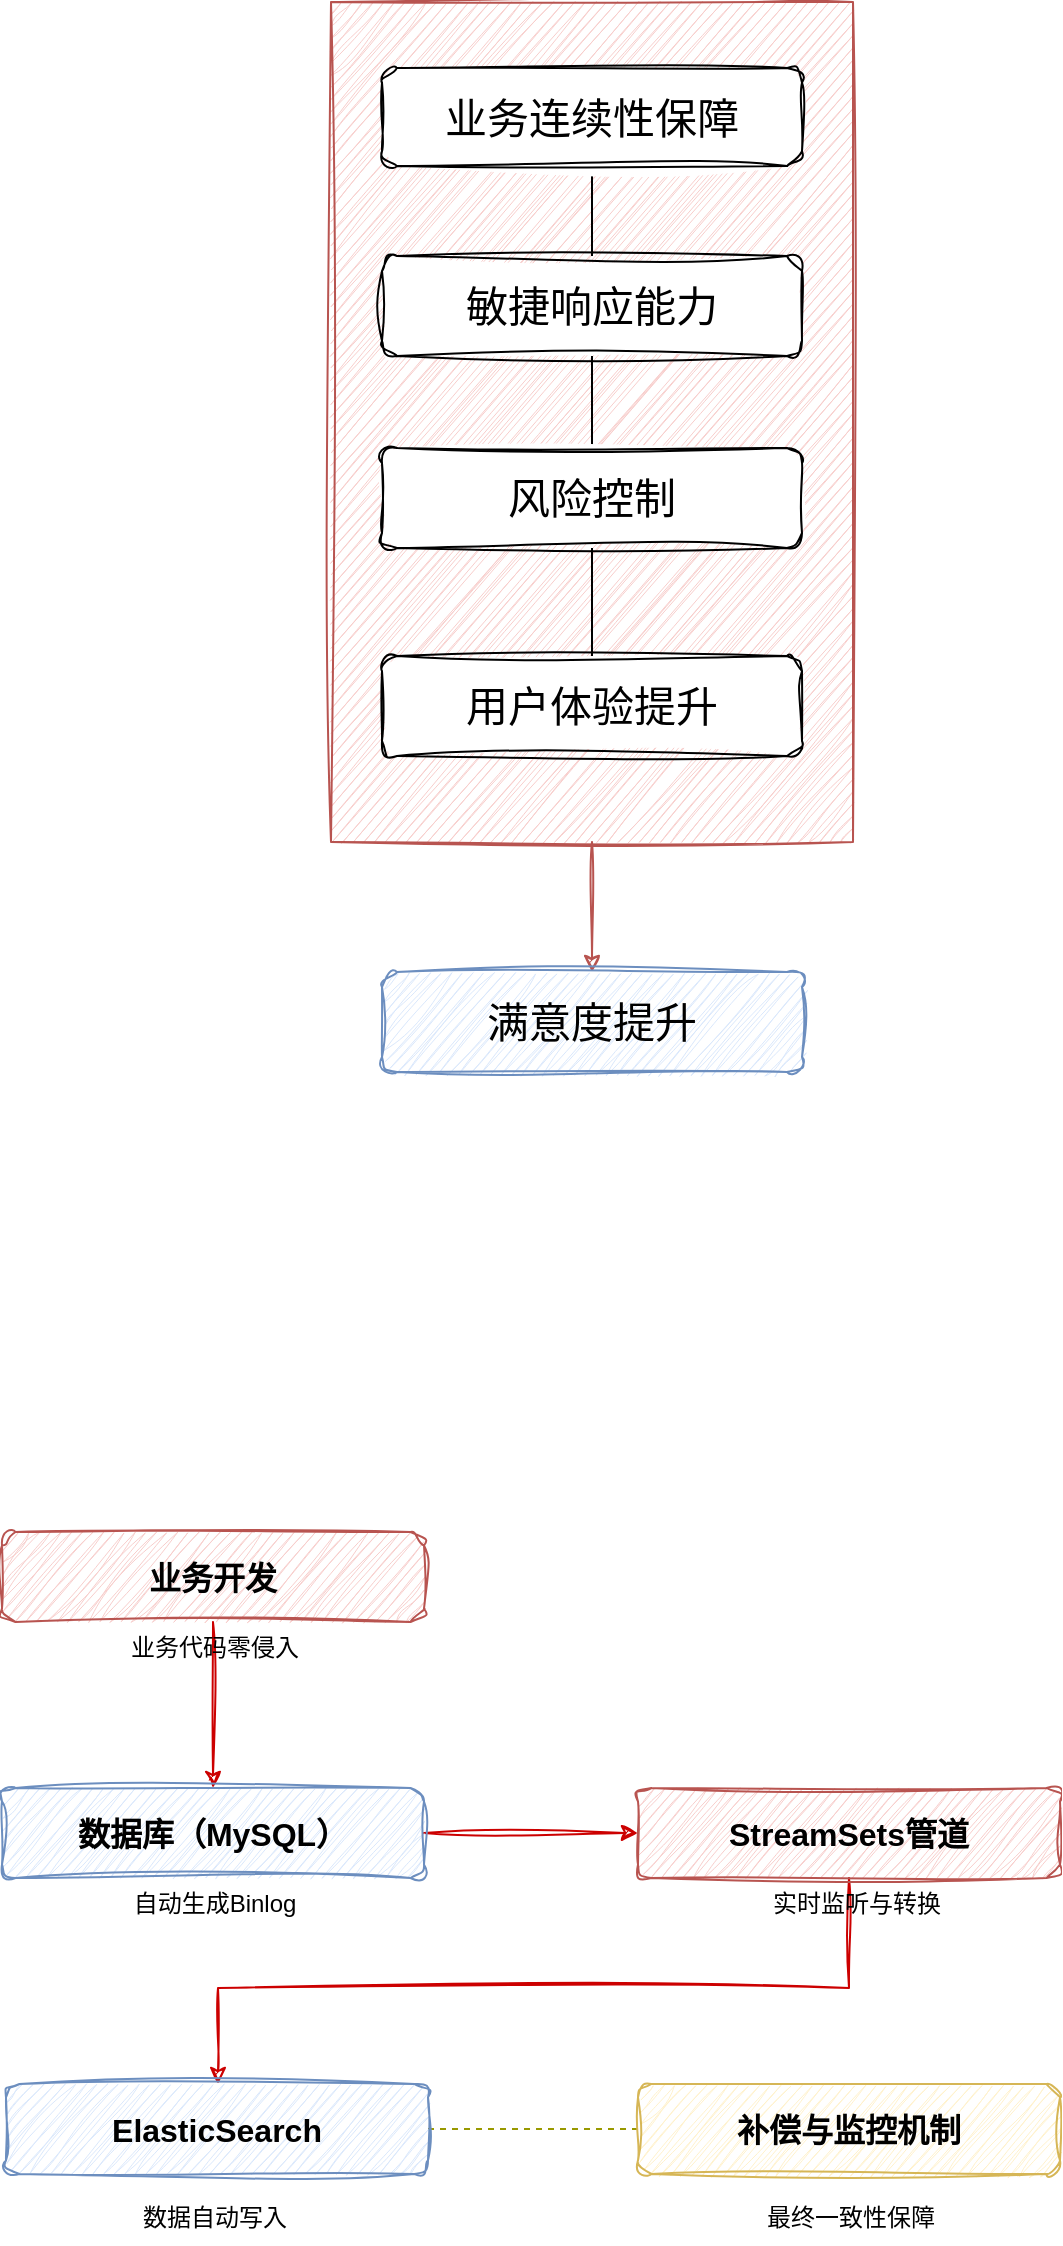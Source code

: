 <mxfile version="27.2.0">
  <diagram name="第 1 页" id="AdEsyRAMDa4sR9InBvqE">
    <mxGraphModel dx="2066" dy="1526" grid="0" gridSize="10" guides="1" tooltips="1" connect="1" arrows="1" fold="1" page="0" pageScale="1" pageWidth="827" pageHeight="1169" background="none" math="0" shadow="0">
      <root>
        <mxCell id="0" />
        <mxCell id="1" parent="0" />
        <mxCell id="jB-_-AgWGcoDBw4eVtvF-16" style="edgeStyle=orthogonalEdgeStyle;rounded=0;orthogonalLoop=1;jettySize=auto;html=1;fillColor=#f8cecc;strokeColor=#b85450;sketch=1;curveFitting=1;jiggle=2;" parent="1" source="jB-_-AgWGcoDBw4eVtvF-14" target="jB-_-AgWGcoDBw4eVtvF-12" edge="1">
          <mxGeometry relative="1" as="geometry" />
        </mxCell>
        <mxCell id="jB-_-AgWGcoDBw4eVtvF-14" value="" style="rounded=0;whiteSpace=wrap;html=1;fillColor=#f8cecc;strokeColor=#b85450;sketch=1;curveFitting=1;jiggle=2;" parent="1" vertex="1">
          <mxGeometry x="184.5" y="-13" width="261" height="420" as="geometry" />
        </mxCell>
        <mxCell id="jB-_-AgWGcoDBw4eVtvF-15" style="edgeStyle=orthogonalEdgeStyle;rounded=0;orthogonalLoop=1;jettySize=auto;html=1;endArrow=none;endFill=0;" parent="1" source="jB-_-AgWGcoDBw4eVtvF-6" target="jB-_-AgWGcoDBw4eVtvF-7" edge="1">
          <mxGeometry relative="1" as="geometry" />
        </mxCell>
        <mxCell id="jB-_-AgWGcoDBw4eVtvF-6" value="业务连续性保障" style="rounded=1;whiteSpace=wrap;html=1;fontSize=21;sketch=1;curveFitting=1;jiggle=2;shadow=0;" parent="1" vertex="1">
          <mxGeometry x="210" y="20" width="210" height="49" as="geometry" />
        </mxCell>
        <mxCell id="jB-_-AgWGcoDBw4eVtvF-17" style="edgeStyle=orthogonalEdgeStyle;rounded=0;orthogonalLoop=1;jettySize=auto;html=1;endArrow=none;endFill=0;" parent="1" source="jB-_-AgWGcoDBw4eVtvF-7" target="jB-_-AgWGcoDBw4eVtvF-8" edge="1">
          <mxGeometry relative="1" as="geometry" />
        </mxCell>
        <mxCell id="jB-_-AgWGcoDBw4eVtvF-7" value="敏捷响应能力" style="rounded=1;whiteSpace=wrap;html=1;fontSize=21;sketch=1;curveFitting=1;jiggle=2;shadow=0;glass=0;" parent="1" vertex="1">
          <mxGeometry x="210" y="114" width="210" height="50" as="geometry" />
        </mxCell>
        <mxCell id="jB-_-AgWGcoDBw4eVtvF-19" style="edgeStyle=orthogonalEdgeStyle;rounded=0;orthogonalLoop=1;jettySize=auto;html=1;endArrow=none;endFill=0;" parent="1" source="jB-_-AgWGcoDBw4eVtvF-8" target="jB-_-AgWGcoDBw4eVtvF-18" edge="1">
          <mxGeometry relative="1" as="geometry" />
        </mxCell>
        <mxCell id="jB-_-AgWGcoDBw4eVtvF-8" value="风险控制" style="rounded=1;whiteSpace=wrap;html=1;fontSize=21;sketch=1;curveFitting=1;jiggle=2;shadow=0;" parent="1" vertex="1">
          <mxGeometry x="210" y="210" width="210" height="50" as="geometry" />
        </mxCell>
        <mxCell id="jB-_-AgWGcoDBw4eVtvF-12" value="满意度提升" style="rounded=1;whiteSpace=wrap;html=1;fontSize=21;fillColor=#dae8fc;strokeColor=#6c8ebf;sketch=1;curveFitting=1;jiggle=2;shadow=0;" parent="1" vertex="1">
          <mxGeometry x="210" y="472" width="210" height="50" as="geometry" />
        </mxCell>
        <mxCell id="jB-_-AgWGcoDBw4eVtvF-18" value="用户体验提升" style="rounded=1;whiteSpace=wrap;html=1;fontSize=21;sketch=1;curveFitting=1;jiggle=2;shadow=0;" parent="1" vertex="1">
          <mxGeometry x="210" y="314" width="210" height="50" as="geometry" />
        </mxCell>
        <mxCell id="QUHebsNqGQ413WILZPqL-4" style="edgeStyle=orthogonalEdgeStyle;rounded=0;orthogonalLoop=1;jettySize=auto;html=1;exitX=0.5;exitY=1;exitDx=0;exitDy=0;sketch=1;curveFitting=1;jiggle=2;strokeColor=#CC0000;" edge="1" parent="1" source="QUHebsNqGQ413WILZPqL-2" target="QUHebsNqGQ413WILZPqL-3">
          <mxGeometry relative="1" as="geometry" />
        </mxCell>
        <mxCell id="QUHebsNqGQ413WILZPqL-2" value="&lt;font style=&quot;font-size: 16px;&quot;&gt;业务开发&lt;/font&gt;" style="rounded=1;whiteSpace=wrap;html=1;sketch=1;curveFitting=1;jiggle=2;fillColor=#f8cecc;strokeColor=#b85450;fontStyle=1" vertex="1" parent="1">
          <mxGeometry x="20" y="752" width="211" height="45" as="geometry" />
        </mxCell>
        <mxCell id="QUHebsNqGQ413WILZPqL-7" style="edgeStyle=orthogonalEdgeStyle;rounded=0;orthogonalLoop=1;jettySize=auto;html=1;entryX=0;entryY=0.5;entryDx=0;entryDy=0;sketch=1;curveFitting=1;jiggle=2;strokeColor=#CC0000;" edge="1" parent="1" source="QUHebsNqGQ413WILZPqL-3" target="QUHebsNqGQ413WILZPqL-5">
          <mxGeometry relative="1" as="geometry" />
        </mxCell>
        <mxCell id="QUHebsNqGQ413WILZPqL-3" value="&lt;span style=&quot;font-size: 16px;&quot;&gt;数据库（MySQL）&lt;/span&gt;" style="rounded=1;whiteSpace=wrap;html=1;sketch=1;curveFitting=1;jiggle=2;fillColor=#dae8fc;strokeColor=#6c8ebf;fontStyle=1" vertex="1" parent="1">
          <mxGeometry x="20" y="880" width="211" height="45" as="geometry" />
        </mxCell>
        <mxCell id="QUHebsNqGQ413WILZPqL-8" style="edgeStyle=orthogonalEdgeStyle;rounded=0;orthogonalLoop=1;jettySize=auto;html=1;sketch=1;curveFitting=1;jiggle=2;strokeColor=#CC0000;" edge="1" parent="1" source="QUHebsNqGQ413WILZPqL-5" target="QUHebsNqGQ413WILZPqL-6">
          <mxGeometry relative="1" as="geometry">
            <Array as="points">
              <mxPoint x="444" y="980" />
              <mxPoint x="128" y="980" />
            </Array>
          </mxGeometry>
        </mxCell>
        <mxCell id="QUHebsNqGQ413WILZPqL-5" value="&lt;span style=&quot;font-size: 16px;&quot;&gt;StreamSets管道&lt;/span&gt;" style="rounded=1;whiteSpace=wrap;html=1;sketch=1;curveFitting=1;jiggle=2;fillColor=#f8cecc;strokeColor=#b85450;fontStyle=1" vertex="1" parent="1">
          <mxGeometry x="338" y="880" width="211" height="45" as="geometry" />
        </mxCell>
        <mxCell id="QUHebsNqGQ413WILZPqL-11" style="edgeStyle=orthogonalEdgeStyle;rounded=0;orthogonalLoop=1;jettySize=auto;html=1;entryX=0;entryY=0.5;entryDx=0;entryDy=0;endArrow=none;endFill=0;dashed=1;strokeColor=#999900;" edge="1" parent="1" source="QUHebsNqGQ413WILZPqL-6" target="QUHebsNqGQ413WILZPqL-9">
          <mxGeometry relative="1" as="geometry" />
        </mxCell>
        <mxCell id="QUHebsNqGQ413WILZPqL-6" value="&lt;span style=&quot;font-size: 16px;&quot;&gt;ElasticSearch&lt;/span&gt;" style="rounded=1;whiteSpace=wrap;html=1;sketch=1;curveFitting=1;jiggle=2;fillColor=#dae8fc;strokeColor=#6c8ebf;fontStyle=1" vertex="1" parent="1">
          <mxGeometry x="22" y="1028" width="211" height="45" as="geometry" />
        </mxCell>
        <mxCell id="QUHebsNqGQ413WILZPqL-9" value="&lt;span style=&quot;font-size: 16px;&quot;&gt;补偿与监控机制&lt;/span&gt;" style="rounded=1;whiteSpace=wrap;html=1;sketch=1;curveFitting=1;jiggle=2;fillColor=#fff2cc;strokeColor=#d6b656;fontStyle=1" vertex="1" parent="1">
          <mxGeometry x="338" y="1028" width="211" height="45" as="geometry" />
        </mxCell>
        <mxCell id="QUHebsNqGQ413WILZPqL-12" value="业务代码零侵入" style="text;html=1;align=center;verticalAlign=middle;resizable=0;points=[];autosize=1;strokeColor=none;fillColor=none;" vertex="1" parent="1">
          <mxGeometry x="74.5" y="797" width="102" height="26" as="geometry" />
        </mxCell>
        <mxCell id="QUHebsNqGQ413WILZPqL-13" value="自动生成Binlog" style="text;html=1;align=center;verticalAlign=middle;resizable=0;points=[];autosize=1;strokeColor=none;fillColor=none;" vertex="1" parent="1">
          <mxGeometry x="76" y="925" width="99" height="26" as="geometry" />
        </mxCell>
        <mxCell id="QUHebsNqGQ413WILZPqL-14" value="数据自动写入" style="text;html=1;align=center;verticalAlign=middle;resizable=0;points=[];autosize=1;strokeColor=none;fillColor=none;" vertex="1" parent="1">
          <mxGeometry x="80.5" y="1082" width="90" height="26" as="geometry" />
        </mxCell>
        <mxCell id="QUHebsNqGQ413WILZPqL-15" value="最终一致性保障" style="text;html=1;align=center;verticalAlign=middle;resizable=0;points=[];autosize=1;strokeColor=none;fillColor=none;" vertex="1" parent="1">
          <mxGeometry x="392.5" y="1082" width="102" height="26" as="geometry" />
        </mxCell>
        <mxCell id="QUHebsNqGQ413WILZPqL-16" value="实时监听与转换" style="text;html=1;align=center;verticalAlign=middle;resizable=0;points=[];autosize=1;strokeColor=none;fillColor=none;" vertex="1" parent="1">
          <mxGeometry x="396" y="925" width="102" height="26" as="geometry" />
        </mxCell>
      </root>
    </mxGraphModel>
  </diagram>
</mxfile>
